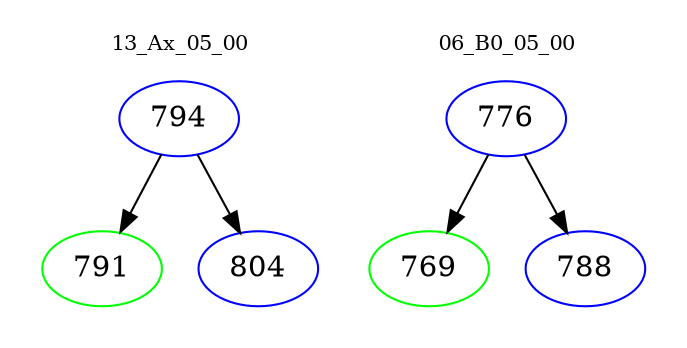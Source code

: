 digraph{
subgraph cluster_0 {
color = white
label = "13_Ax_05_00";
fontsize=10;
T0_794 [label="794", color="blue"]
T0_794 -> T0_791 [color="black"]
T0_791 [label="791", color="green"]
T0_794 -> T0_804 [color="black"]
T0_804 [label="804", color="blue"]
}
subgraph cluster_1 {
color = white
label = "06_B0_05_00";
fontsize=10;
T1_776 [label="776", color="blue"]
T1_776 -> T1_769 [color="black"]
T1_769 [label="769", color="green"]
T1_776 -> T1_788 [color="black"]
T1_788 [label="788", color="blue"]
}
}

